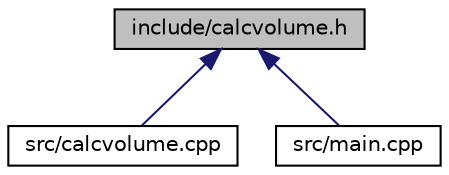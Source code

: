 digraph "include/calcvolume.h"
{
  edge [fontname="Helvetica",fontsize="10",labelfontname="Helvetica",labelfontsize="10"];
  node [fontname="Helvetica",fontsize="10",shape=record];
  Node1 [label="include/calcvolume.h",height=0.2,width=0.4,color="black", fillcolor="grey75", style="filled", fontcolor="black"];
  Node1 -> Node2 [dir="back",color="midnightblue",fontsize="10",style="solid",fontname="Helvetica"];
  Node2 [label="src/calcvolume.cpp",height=0.2,width=0.4,color="black", fillcolor="white", style="filled",URL="$calcvolume_8cpp.html",tooltip="Arquivo de corpo contendo a implementacao das funções que solicitam ao usuário os dados necessários a..."];
  Node1 -> Node3 [dir="back",color="midnightblue",fontsize="10",style="solid",fontname="Helvetica"];
  Node3 [label="src/main.cpp",height=0.2,width=0.4,color="black", fillcolor="white", style="filled",URL="$main_8cpp.html",tooltip="Programa que cálcula área, perímetro e volume de figuras geométricas planas e espaciais. "];
}
